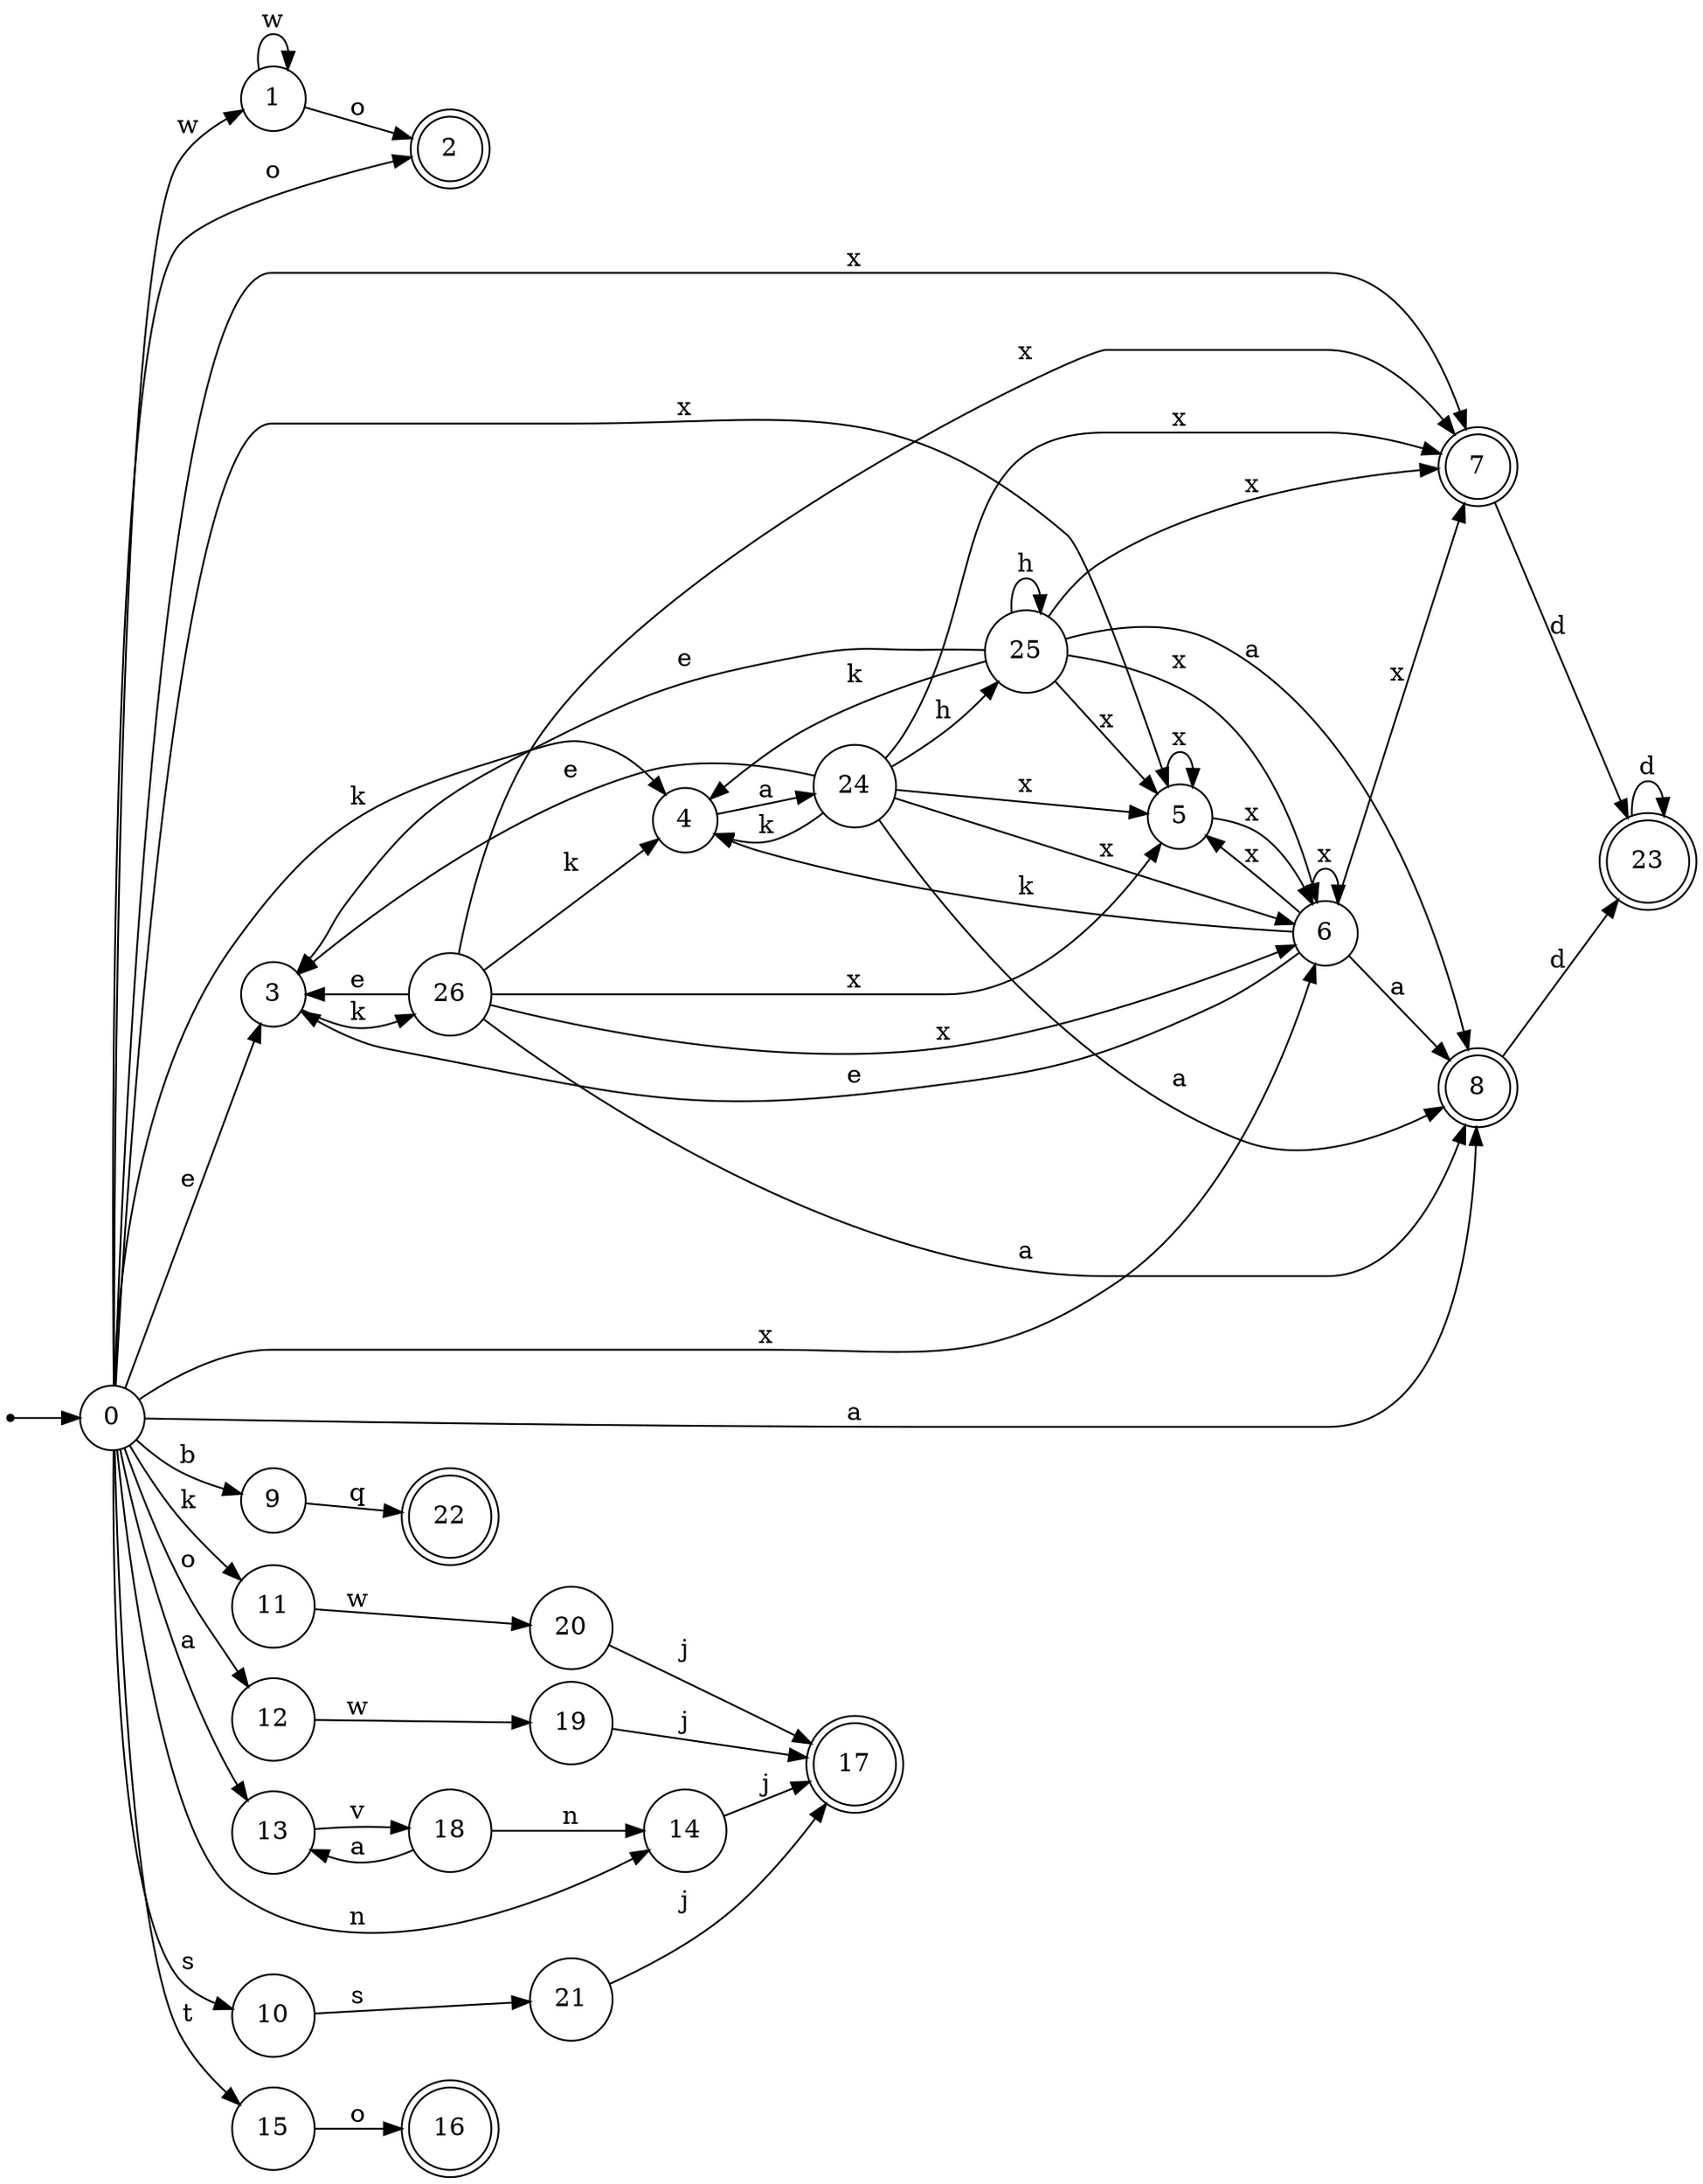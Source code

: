 digraph finite_state_machine {
rankdir=LR;
size="20,20";
node [shape = point]; "dummy0"
node [shape = circle]; "0";
"dummy0" -> "0";
node [shape = circle]; "1";
node [shape = doublecircle]; "2";node [shape = circle]; "3";
node [shape = circle]; "4";
node [shape = circle]; "5";
node [shape = circle]; "6";
node [shape = doublecircle]; "7";node [shape = doublecircle]; "8";node [shape = circle]; "9";
node [shape = circle]; "10";
node [shape = circle]; "11";
node [shape = circle]; "12";
node [shape = circle]; "13";
node [shape = circle]; "14";
node [shape = circle]; "15";
node [shape = doublecircle]; "16";node [shape = doublecircle]; "17";node [shape = circle]; "18";
node [shape = circle]; "19";
node [shape = circle]; "20";
node [shape = circle]; "21";
node [shape = doublecircle]; "22";node [shape = doublecircle]; "23";node [shape = circle]; "24";
node [shape = circle]; "25";
node [shape = circle]; "26";
"0" -> "1" [label = "w"];
 "0" -> "2" [label = "o"];
 "0" -> "12" [label = "o"];
 "0" -> "3" [label = "e"];
 "0" -> "11" [label = "k"];
 "0" -> "4" [label = "k"];
 "0" -> "5" [label = "x"];
 "0" -> "6" [label = "x"];
 "0" -> "7" [label = "x"];
 "0" -> "8" [label = "a"];
 "0" -> "13" [label = "a"];
 "0" -> "9" [label = "b"];
 "0" -> "10" [label = "s"];
 "0" -> "14" [label = "n"];
 "0" -> "15" [label = "t"];
 "15" -> "16" [label = "o"];
 "14" -> "17" [label = "j"];
 "13" -> "18" [label = "v"];
 "18" -> "13" [label = "a"];
 "18" -> "14" [label = "n"];
 "12" -> "19" [label = "w"];
 "19" -> "17" [label = "j"];
 "11" -> "20" [label = "w"];
 "20" -> "17" [label = "j"];
 "10" -> "21" [label = "s"];
 "21" -> "17" [label = "j"];
 "9" -> "22" [label = "q"];
 "8" -> "23" [label = "d"];
 "23" -> "23" [label = "d"];
 "7" -> "23" [label = "d"];
 "6" -> "5" [label = "x"];
 "6" -> "6" [label = "x"];
 "6" -> "7" [label = "x"];
 "6" -> "3" [label = "e"];
 "6" -> "4" [label = "k"];
 "6" -> "8" [label = "a"];
 "5" -> "5" [label = "x"];
 "5" -> "6" [label = "x"];
 "4" -> "24" [label = "a"];
 "24" -> "4" [label = "k"];
 "24" -> "25" [label = "h"];
 "24" -> "3" [label = "e"];
 "24" -> "5" [label = "x"];
 "24" -> "6" [label = "x"];
 "24" -> "7" [label = "x"];
 "24" -> "8" [label = "a"];
 "25" -> "25" [label = "h"];
 "25" -> "4" [label = "k"];
 "25" -> "3" [label = "e"];
 "25" -> "5" [label = "x"];
 "25" -> "6" [label = "x"];
 "25" -> "7" [label = "x"];
 "25" -> "8" [label = "a"];
 "3" -> "26" [label = "k"];
 "26" -> "3" [label = "e"];
 "26" -> "4" [label = "k"];
 "26" -> "5" [label = "x"];
 "26" -> "6" [label = "x"];
 "26" -> "7" [label = "x"];
 "26" -> "8" [label = "a"];
 "1" -> "1" [label = "w"];
 "1" -> "2" [label = "o"];
 }
